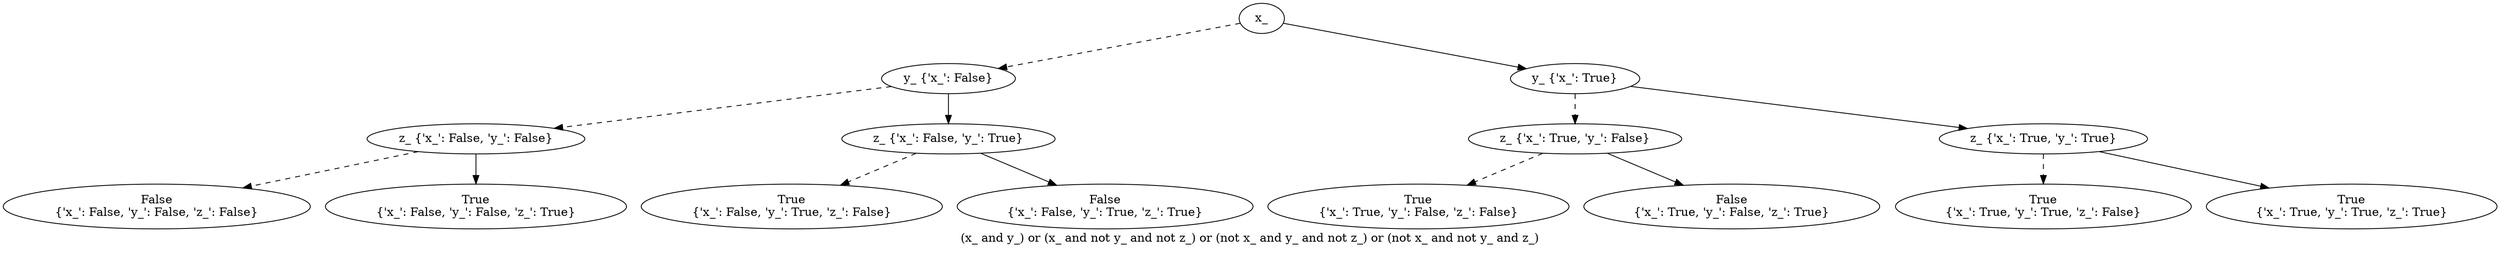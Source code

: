 digraph{
label="(x_ and y_) or (x_ and not y_ and not z_) or (not x_ and y_ and not z_) or (not x_ and not y_ and z_)\n\n"
2931369139024[label=x_]2931369138640[label="y_ {'x_': False}"]
2931369139024 -> 2931369138640[style=dashed]
2931369137872[label="z_ {'x_': False, 'y_': False}"]
2931369138640 -> 2931369137872[style=dashed]
2931369136976[label="False
{'x_': False, 'y_': False, 'z_': False}"]
2931369137872 -> 2931369136976[style=dashed]
2931369136208[label="True
{'x_': False, 'y_': False, 'z_': True}"]
2931369137872 -> 2931369136208
2931369139280[label="z_ {'x_': False, 'y_': True}"]
2931369138640 -> 2931369139280
2931369139536[label="True
{'x_': False, 'y_': True, 'z_': False}"]
2931369139280 -> 2931369139536[style=dashed]
2931369139792[label="False
{'x_': False, 'y_': True, 'z_': True}"]
2931369139280 -> 2931369139792
2931369139920[label="y_ {'x_': True}"]
2931369139024 -> 2931369139920
2931369140176[label="z_ {'x_': True, 'y_': False}"]
2931369139920 -> 2931369140176[style=dashed]
2931369140432[label="True
{'x_': True, 'y_': False, 'z_': False}"]
2931369140176 -> 2931369140432[style=dashed]
2931369140688[label="False
{'x_': True, 'y_': False, 'z_': True}"]
2931369140176 -> 2931369140688
2931369140944[label="z_ {'x_': True, 'y_': True}"]
2931369139920 -> 2931369140944
2931369141200[label="True
{'x_': True, 'y_': True, 'z_': False}"]
2931369140944 -> 2931369141200[style=dashed]
2931369141584[label="True
{'x_': True, 'y_': True, 'z_': True}"]
2931369140944 -> 2931369141584
}